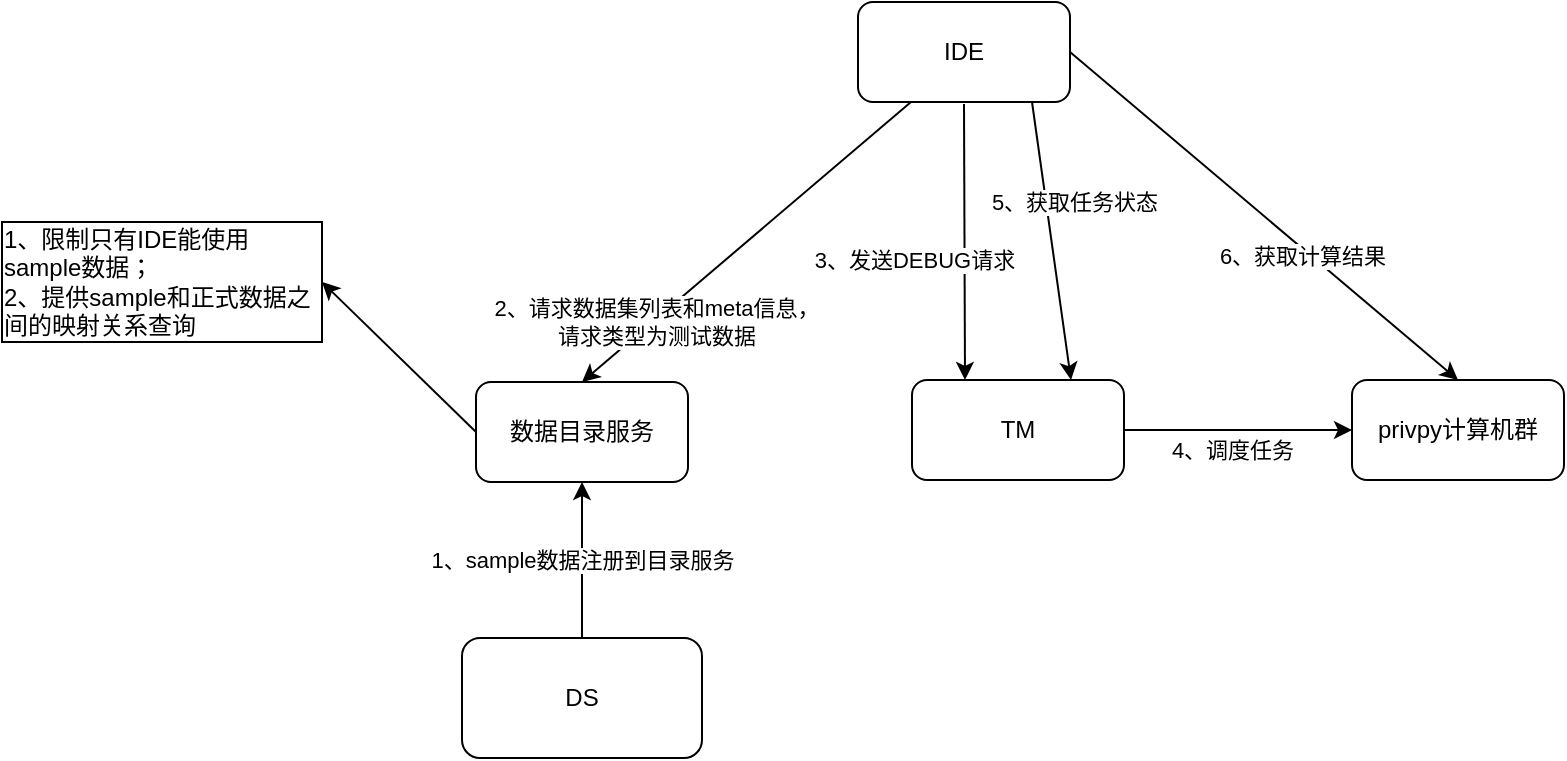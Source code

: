 <mxfile version="13.1.3" type="github">
  <diagram id="18uPsYCW1CXx2MfYo5Co" name="Page-1">
    <mxGraphModel dx="1186" dy="637" grid="1" gridSize="10" guides="1" tooltips="1" connect="1" arrows="1" fold="1" page="1" pageScale="1" pageWidth="827" pageHeight="1169" math="0" shadow="0">
      <root>
        <mxCell id="0" />
        <mxCell id="1" parent="0" />
        <mxCell id="3ec4w3cwO1-WBTdr7BWn-1" value="数据目录服务" style="rounded=1;whiteSpace=wrap;html=1;" parent="1" vertex="1">
          <mxGeometry x="267" y="320" width="106" height="50" as="geometry" />
        </mxCell>
        <mxCell id="3ec4w3cwO1-WBTdr7BWn-8" value="privpy计算机群" style="rounded=1;whiteSpace=wrap;html=1;" parent="1" vertex="1">
          <mxGeometry x="705" y="319" width="106" height="50" as="geometry" />
        </mxCell>
        <mxCell id="3ec4w3cwO1-WBTdr7BWn-5" value="TM" style="rounded=1;whiteSpace=wrap;html=1;" parent="1" vertex="1">
          <mxGeometry x="485" y="319" width="106" height="50" as="geometry" />
        </mxCell>
        <mxCell id="3ec4w3cwO1-WBTdr7BWn-2" value="IDE" style="rounded=1;whiteSpace=wrap;html=1;" parent="1" vertex="1">
          <mxGeometry x="458" y="130" width="106" height="50" as="geometry" />
        </mxCell>
        <mxCell id="3ec4w3cwO1-WBTdr7BWn-11" value="3、发送DEBUG请求" style="endArrow=classic;html=1;entryX=0.25;entryY=0;entryDx=0;entryDy=0;exitX=0.5;exitY=1;exitDx=0;exitDy=0;" parent="1" target="3ec4w3cwO1-WBTdr7BWn-5" edge="1">
          <mxGeometry x="0.13" y="-25" width="50" height="50" relative="1" as="geometry">
            <mxPoint x="511" y="181" as="sourcePoint" />
            <mxPoint x="513.5" y="281" as="targetPoint" />
            <mxPoint as="offset" />
          </mxGeometry>
        </mxCell>
        <mxCell id="3ec4w3cwO1-WBTdr7BWn-12" value="2、请求数据集列表和meta信息，&lt;br&gt;请求类型为测试数据" style="endArrow=classic;html=1;exitX=0.25;exitY=1;exitDx=0;exitDy=0;entryX=0.5;entryY=0;entryDx=0;entryDy=0;" parent="1" source="3ec4w3cwO1-WBTdr7BWn-2" target="3ec4w3cwO1-WBTdr7BWn-1" edge="1">
          <mxGeometry x="0.559" y="1" width="50" height="50" relative="1" as="geometry">
            <mxPoint x="547" y="400" as="sourcePoint" />
            <mxPoint x="597" y="350" as="targetPoint" />
            <mxPoint as="offset" />
          </mxGeometry>
        </mxCell>
        <mxCell id="3ec4w3cwO1-WBTdr7BWn-13" value="" style="endArrow=classic;html=1;entryX=0;entryY=0.5;entryDx=0;entryDy=0;" parent="1" source="3ec4w3cwO1-WBTdr7BWn-5" target="3ec4w3cwO1-WBTdr7BWn-8" edge="1">
          <mxGeometry width="50" height="50" relative="1" as="geometry">
            <mxPoint x="547" y="400" as="sourcePoint" />
            <mxPoint x="597" y="350" as="targetPoint" />
            <Array as="points" />
          </mxGeometry>
        </mxCell>
        <mxCell id="3ec4w3cwO1-WBTdr7BWn-14" value="4、调度任务" style="edgeLabel;html=1;align=center;verticalAlign=middle;resizable=0;points=[];" parent="3ec4w3cwO1-WBTdr7BWn-13" vertex="1" connectable="0">
          <mxGeometry x="-0.48" y="-2" relative="1" as="geometry">
            <mxPoint x="24" y="8" as="offset" />
          </mxGeometry>
        </mxCell>
        <mxCell id="3ec4w3cwO1-WBTdr7BWn-17" value="" style="endArrow=classic;html=1;entryX=0.5;entryY=0;entryDx=0;entryDy=0;exitX=1;exitY=0.5;exitDx=0;exitDy=0;" parent="1" source="3ec4w3cwO1-WBTdr7BWn-2" target="3ec4w3cwO1-WBTdr7BWn-8" edge="1">
          <mxGeometry width="50" height="50" relative="1" as="geometry">
            <mxPoint x="707" y="130" as="sourcePoint" />
            <mxPoint x="597" y="350" as="targetPoint" />
          </mxGeometry>
        </mxCell>
        <mxCell id="3ec4w3cwO1-WBTdr7BWn-19" value="6、获取计算结果" style="edgeLabel;html=1;align=center;verticalAlign=middle;resizable=0;points=[];" parent="3ec4w3cwO1-WBTdr7BWn-17" vertex="1" connectable="0">
          <mxGeometry x="0.211" y="-3" relative="1" as="geometry">
            <mxPoint as="offset" />
          </mxGeometry>
        </mxCell>
        <mxCell id="3ec4w3cwO1-WBTdr7BWn-18" value="5、获取任务状态" style="endArrow=classic;html=1;entryX=0.75;entryY=0;entryDx=0;entryDy=0;" parent="1" target="3ec4w3cwO1-WBTdr7BWn-5" edge="1">
          <mxGeometry x="-0.256" y="14" width="50" height="50" relative="1" as="geometry">
            <mxPoint x="545" y="180" as="sourcePoint" />
            <mxPoint x="597" y="350" as="targetPoint" />
            <mxPoint as="offset" />
          </mxGeometry>
        </mxCell>
        <mxCell id="kIlI5BIzw73iB4UpW1K1-2" value="DS" style="rounded=1;whiteSpace=wrap;html=1;" vertex="1" parent="1">
          <mxGeometry x="260" y="448" width="120" height="60" as="geometry" />
        </mxCell>
        <mxCell id="kIlI5BIzw73iB4UpW1K1-5" value="1、sample数据注册到目录服务" style="endArrow=classic;html=1;exitX=0.5;exitY=0;exitDx=0;exitDy=0;entryX=0.5;entryY=1;entryDx=0;entryDy=0;" edge="1" parent="1" source="kIlI5BIzw73iB4UpW1K1-2" target="3ec4w3cwO1-WBTdr7BWn-1">
          <mxGeometry width="50" height="50" relative="1" as="geometry">
            <mxPoint x="487" y="390" as="sourcePoint" />
            <mxPoint x="537" y="340" as="targetPoint" />
          </mxGeometry>
        </mxCell>
        <mxCell id="kIlI5BIzw73iB4UpW1K1-7" value="&lt;div style=&quot;text-align: left&quot;&gt;&lt;span&gt;1、限制只有IDE能使用sample数据；&lt;/span&gt;&lt;/div&gt;&lt;span&gt;&lt;div style=&quot;text-align: left&quot;&gt;&lt;span&gt;2、提供sample和正式数据之间的映射关系查询&lt;/span&gt;&lt;/div&gt;&lt;/span&gt;" style="rounded=0;whiteSpace=wrap;html=1;" vertex="1" parent="1">
          <mxGeometry x="30" y="240" width="160" height="60" as="geometry" />
        </mxCell>
        <mxCell id="kIlI5BIzw73iB4UpW1K1-8" value="" style="endArrow=classic;html=1;entryX=1;entryY=0.5;entryDx=0;entryDy=0;exitX=0;exitY=0.5;exitDx=0;exitDy=0;" edge="1" parent="1" source="3ec4w3cwO1-WBTdr7BWn-1" target="kIlI5BIzw73iB4UpW1K1-7">
          <mxGeometry width="50" height="50" relative="1" as="geometry">
            <mxPoint x="390" y="400" as="sourcePoint" />
            <mxPoint x="440" y="350" as="targetPoint" />
          </mxGeometry>
        </mxCell>
      </root>
    </mxGraphModel>
  </diagram>
</mxfile>
